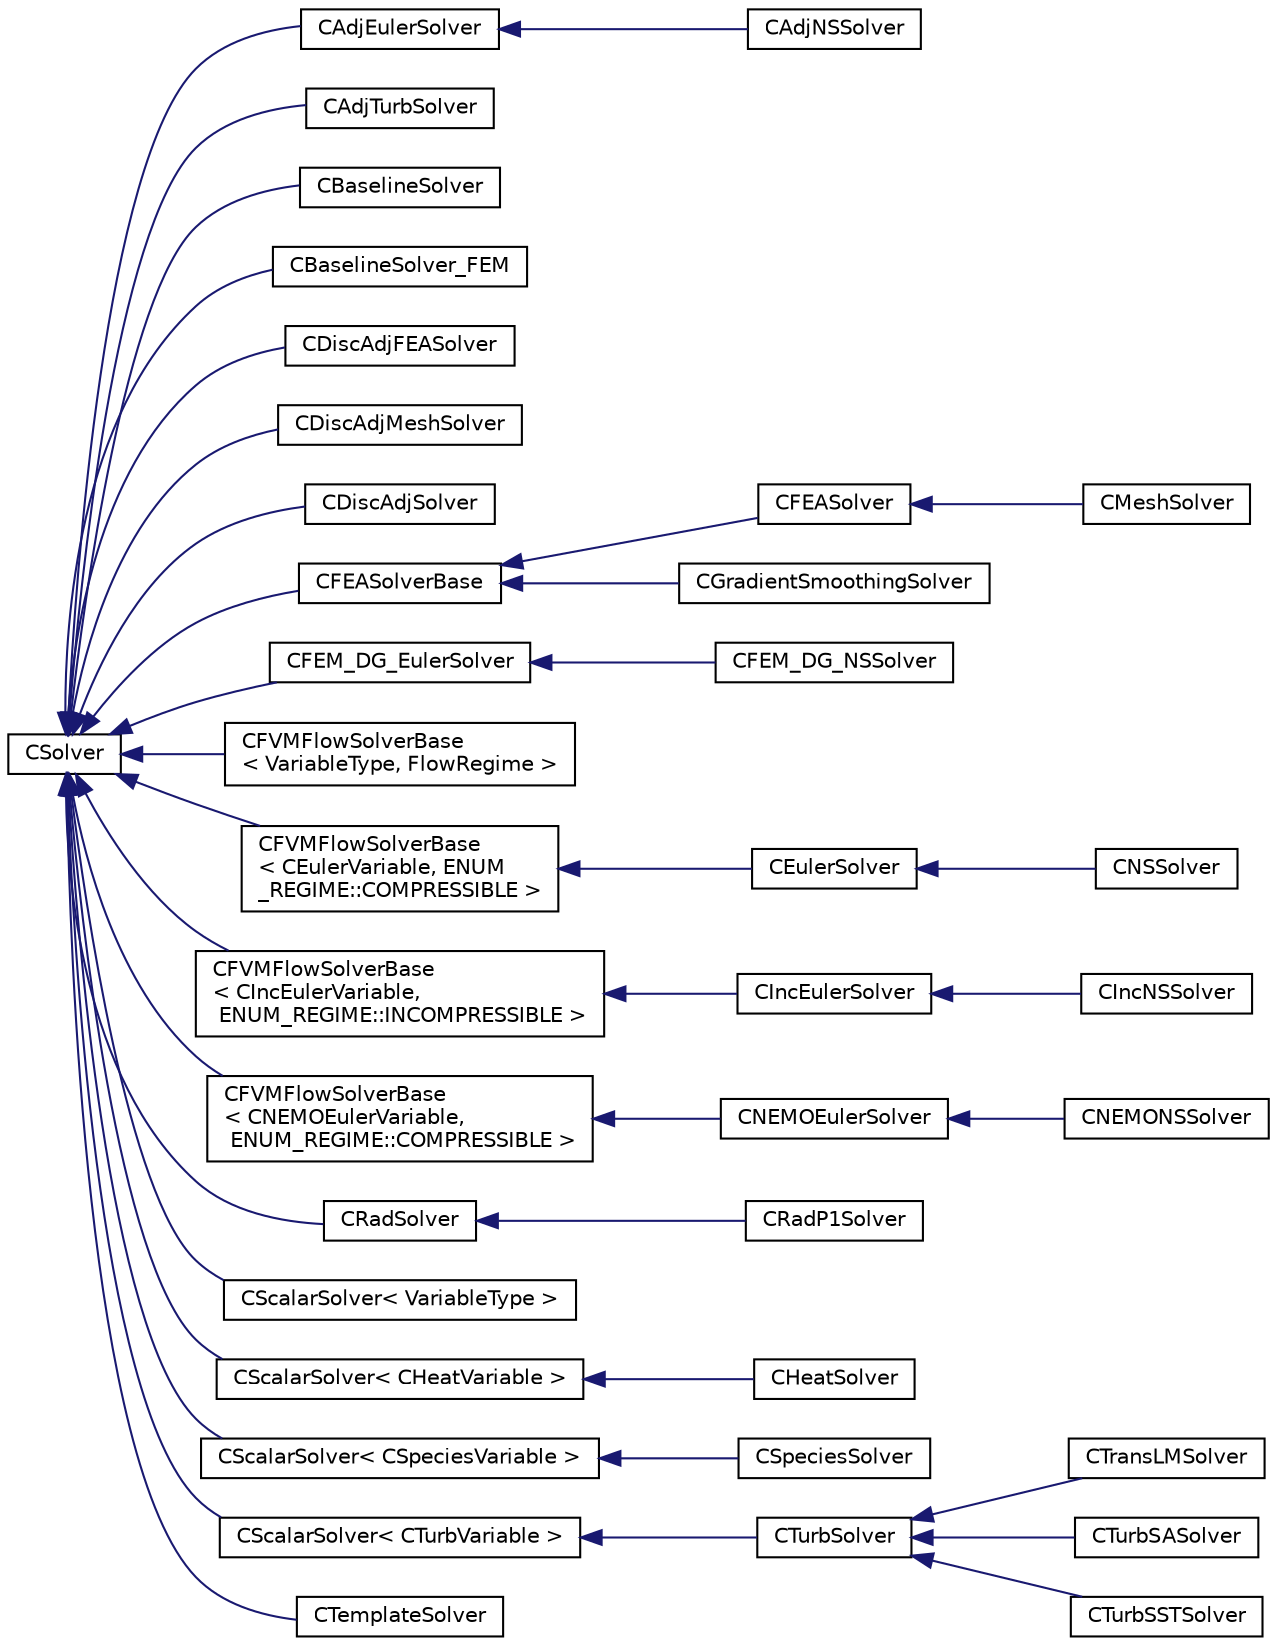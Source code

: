 digraph "Graphical Class Hierarchy"
{
 // LATEX_PDF_SIZE
  edge [fontname="Helvetica",fontsize="10",labelfontname="Helvetica",labelfontsize="10"];
  node [fontname="Helvetica",fontsize="10",shape=record];
  rankdir="LR";
  Node0 [label="CSolver",height=0.2,width=0.4,color="black", fillcolor="white", style="filled",URL="$classCSolver.html",tooltip=" "];
  Node0 -> Node1 [dir="back",color="midnightblue",fontsize="10",style="solid",fontname="Helvetica"];
  Node1 [label="CAdjEulerSolver",height=0.2,width=0.4,color="black", fillcolor="white", style="filled",URL="$classCAdjEulerSolver.html",tooltip="Main class for defining the Euler's adjoint flow solver."];
  Node1 -> Node2 [dir="back",color="midnightblue",fontsize="10",style="solid",fontname="Helvetica"];
  Node2 [label="CAdjNSSolver",height=0.2,width=0.4,color="black", fillcolor="white", style="filled",URL="$classCAdjNSSolver.html",tooltip="Main class for defining the Navier-Stokes' adjoint flow solver."];
  Node0 -> Node3 [dir="back",color="midnightblue",fontsize="10",style="solid",fontname="Helvetica"];
  Node3 [label="CAdjTurbSolver",height=0.2,width=0.4,color="black", fillcolor="white", style="filled",URL="$classCAdjTurbSolver.html",tooltip="Main class for defining the adjoint turbulence model solver."];
  Node0 -> Node4 [dir="back",color="midnightblue",fontsize="10",style="solid",fontname="Helvetica"];
  Node4 [label="CBaselineSolver",height=0.2,width=0.4,color="black", fillcolor="white", style="filled",URL="$classCBaselineSolver.html",tooltip="Main class for defining a baseline solution from a restart file (for output)."];
  Node0 -> Node5 [dir="back",color="midnightblue",fontsize="10",style="solid",fontname="Helvetica"];
  Node5 [label="CBaselineSolver_FEM",height=0.2,width=0.4,color="black", fillcolor="white", style="filled",URL="$classCBaselineSolver__FEM.html",tooltip="Main class for defining a baseline solution from a restart file for the DG-FEM solver output."];
  Node0 -> Node6 [dir="back",color="midnightblue",fontsize="10",style="solid",fontname="Helvetica"];
  Node6 [label="CDiscAdjFEASolver",height=0.2,width=0.4,color="black", fillcolor="white", style="filled",URL="$classCDiscAdjFEASolver.html",tooltip="Main class for defining the discrete adjoint solver for FE structural problems."];
  Node0 -> Node7 [dir="back",color="midnightblue",fontsize="10",style="solid",fontname="Helvetica"];
  Node7 [label="CDiscAdjMeshSolver",height=0.2,width=0.4,color="black", fillcolor="white", style="filled",URL="$classCDiscAdjMeshSolver.html",tooltip="Main class for defining the discrete adjoint solver for mesh deformation problems."];
  Node0 -> Node8 [dir="back",color="midnightblue",fontsize="10",style="solid",fontname="Helvetica"];
  Node8 [label="CDiscAdjSolver",height=0.2,width=0.4,color="black", fillcolor="white", style="filled",URL="$classCDiscAdjSolver.html",tooltip="Main class for defining the discrete adjoint solver."];
  Node0 -> Node9 [dir="back",color="midnightblue",fontsize="10",style="solid",fontname="Helvetica"];
  Node9 [label="CFEASolverBase",height=0.2,width=0.4,color="black", fillcolor="white", style="filled",URL="$classCFEASolverBase.html",tooltip="Base class for FEM elasticity solvers."];
  Node9 -> Node10 [dir="back",color="midnightblue",fontsize="10",style="solid",fontname="Helvetica"];
  Node10 [label="CFEASolver",height=0.2,width=0.4,color="black", fillcolor="white", style="filled",URL="$classCFEASolver.html",tooltip="Main class for defining a FEM solver for elastic structural problems."];
  Node10 -> Node11 [dir="back",color="midnightblue",fontsize="10",style="solid",fontname="Helvetica"];
  Node11 [label="CMeshSolver",height=0.2,width=0.4,color="black", fillcolor="white", style="filled",URL="$classCMeshSolver.html",tooltip="Mesh deformation solver (pseudo elasticity)."];
  Node9 -> Node12 [dir="back",color="midnightblue",fontsize="10",style="solid",fontname="Helvetica"];
  Node12 [label="CGradientSmoothingSolver",height=0.2,width=0.4,color="black", fillcolor="white", style="filled",URL="$classCGradientSmoothingSolver.html",tooltip="Main class for defining a Sobolev-based gradient smoothing."];
  Node0 -> Node13 [dir="back",color="midnightblue",fontsize="10",style="solid",fontname="Helvetica"];
  Node13 [label="CFEM_DG_EulerSolver",height=0.2,width=0.4,color="black", fillcolor="white", style="filled",URL="$classCFEM__DG__EulerSolver.html",tooltip="Main class for defining the Euler Discontinuous Galerkin finite element flow solver."];
  Node13 -> Node14 [dir="back",color="midnightblue",fontsize="10",style="solid",fontname="Helvetica"];
  Node14 [label="CFEM_DG_NSSolver",height=0.2,width=0.4,color="black", fillcolor="white", style="filled",URL="$classCFEM__DG__NSSolver.html",tooltip="Main class for defining the Navier-Stokes Discontinuous Galerkin finite element flow solver."];
  Node0 -> Node15 [dir="back",color="midnightblue",fontsize="10",style="solid",fontname="Helvetica"];
  Node15 [label="CFVMFlowSolverBase\l\< VariableType, FlowRegime \>",height=0.2,width=0.4,color="black", fillcolor="white", style="filled",URL="$classCFVMFlowSolverBase.html",tooltip=" "];
  Node0 -> Node16 [dir="back",color="midnightblue",fontsize="10",style="solid",fontname="Helvetica"];
  Node16 [label="CFVMFlowSolverBase\l\< CEulerVariable, ENUM\l_REGIME::COMPRESSIBLE \>",height=0.2,width=0.4,color="black", fillcolor="white", style="filled",URL="$classCFVMFlowSolverBase.html",tooltip=" "];
  Node16 -> Node17 [dir="back",color="midnightblue",fontsize="10",style="solid",fontname="Helvetica"];
  Node17 [label="CEulerSolver",height=0.2,width=0.4,color="black", fillcolor="white", style="filled",URL="$classCEulerSolver.html",tooltip="Class for compressible inviscid flow problems, serves as base for Navier-Stokes/RANS."];
  Node17 -> Node18 [dir="back",color="midnightblue",fontsize="10",style="solid",fontname="Helvetica"];
  Node18 [label="CNSSolver",height=0.2,width=0.4,color="black", fillcolor="white", style="filled",URL="$classCNSSolver.html",tooltip="Main class for defining the Navier-Stokes flow solver."];
  Node0 -> Node19 [dir="back",color="midnightblue",fontsize="10",style="solid",fontname="Helvetica"];
  Node19 [label="CFVMFlowSolverBase\l\< CIncEulerVariable,\l ENUM_REGIME::INCOMPRESSIBLE \>",height=0.2,width=0.4,color="black", fillcolor="white", style="filled",URL="$classCFVMFlowSolverBase.html",tooltip=" "];
  Node19 -> Node20 [dir="back",color="midnightblue",fontsize="10",style="solid",fontname="Helvetica"];
  Node20 [label="CIncEulerSolver",height=0.2,width=0.4,color="black", fillcolor="white", style="filled",URL="$classCIncEulerSolver.html",tooltip="Main class for defining the incompressible Euler flow solver."];
  Node20 -> Node21 [dir="back",color="midnightblue",fontsize="10",style="solid",fontname="Helvetica"];
  Node21 [label="CIncNSSolver",height=0.2,width=0.4,color="black", fillcolor="white", style="filled",URL="$classCIncNSSolver.html",tooltip="Main class for defining the incompressible Navier-Stokes flow solver."];
  Node0 -> Node22 [dir="back",color="midnightblue",fontsize="10",style="solid",fontname="Helvetica"];
  Node22 [label="CFVMFlowSolverBase\l\< CNEMOEulerVariable,\l ENUM_REGIME::COMPRESSIBLE \>",height=0.2,width=0.4,color="black", fillcolor="white", style="filled",URL="$classCFVMFlowSolverBase.html",tooltip=" "];
  Node22 -> Node23 [dir="back",color="midnightblue",fontsize="10",style="solid",fontname="Helvetica"];
  Node23 [label="CNEMOEulerSolver",height=0.2,width=0.4,color="black", fillcolor="white", style="filled",URL="$classCNEMOEulerSolver.html",tooltip="Main class for defining the NEMO Euler's flow solver."];
  Node23 -> Node24 [dir="back",color="midnightblue",fontsize="10",style="solid",fontname="Helvetica"];
  Node24 [label="CNEMONSSolver",height=0.2,width=0.4,color="black", fillcolor="white", style="filled",URL="$classCNEMONSSolver.html",tooltip="Main class for defining the NEMO Navier-Stokes flow solver."];
  Node0 -> Node25 [dir="back",color="midnightblue",fontsize="10",style="solid",fontname="Helvetica"];
  Node25 [label="CRadSolver",height=0.2,width=0.4,color="black", fillcolor="white", style="filled",URL="$classCRadSolver.html",tooltip=" "];
  Node25 -> Node26 [dir="back",color="midnightblue",fontsize="10",style="solid",fontname="Helvetica"];
  Node26 [label="CRadP1Solver",height=0.2,width=0.4,color="black", fillcolor="white", style="filled",URL="$classCRadP1Solver.html",tooltip=" "];
  Node0 -> Node27 [dir="back",color="midnightblue",fontsize="10",style="solid",fontname="Helvetica"];
  Node27 [label="CScalarSolver\< VariableType \>",height=0.2,width=0.4,color="black", fillcolor="white", style="filled",URL="$classCScalarSolver.html",tooltip="Main class for defining a scalar solver."];
  Node0 -> Node28 [dir="back",color="midnightblue",fontsize="10",style="solid",fontname="Helvetica"];
  Node28 [label="CScalarSolver\< CHeatVariable \>",height=0.2,width=0.4,color="black", fillcolor="white", style="filled",URL="$classCScalarSolver.html",tooltip=" "];
  Node28 -> Node29 [dir="back",color="midnightblue",fontsize="10",style="solid",fontname="Helvetica"];
  Node29 [label="CHeatSolver",height=0.2,width=0.4,color="black", fillcolor="white", style="filled",URL="$classCHeatSolver.html",tooltip="Main class for defining the finite-volume heat solver."];
  Node0 -> Node30 [dir="back",color="midnightblue",fontsize="10",style="solid",fontname="Helvetica"];
  Node30 [label="CScalarSolver\< CSpeciesVariable \>",height=0.2,width=0.4,color="black", fillcolor="white", style="filled",URL="$classCScalarSolver.html",tooltip=" "];
  Node30 -> Node31 [dir="back",color="midnightblue",fontsize="10",style="solid",fontname="Helvetica"];
  Node31 [label="CSpeciesSolver",height=0.2,width=0.4,color="black", fillcolor="white", style="filled",URL="$classCSpeciesSolver.html",tooltip="Main class for defining the species transport solver."];
  Node0 -> Node32 [dir="back",color="midnightblue",fontsize="10",style="solid",fontname="Helvetica"];
  Node32 [label="CScalarSolver\< CTurbVariable \>",height=0.2,width=0.4,color="black", fillcolor="white", style="filled",URL="$classCScalarSolver.html",tooltip=" "];
  Node32 -> Node33 [dir="back",color="midnightblue",fontsize="10",style="solid",fontname="Helvetica"];
  Node33 [label="CTurbSolver",height=0.2,width=0.4,color="black", fillcolor="white", style="filled",URL="$classCTurbSolver.html",tooltip="Main class for defining the turbulence model solver."];
  Node33 -> Node34 [dir="back",color="midnightblue",fontsize="10",style="solid",fontname="Helvetica"];
  Node34 [label="CTransLMSolver",height=0.2,width=0.4,color="black", fillcolor="white", style="filled",URL="$classCTransLMSolver.html",tooltip="Main class for defining the transition model solver."];
  Node33 -> Node35 [dir="back",color="midnightblue",fontsize="10",style="solid",fontname="Helvetica"];
  Node35 [label="CTurbSASolver",height=0.2,width=0.4,color="black", fillcolor="white", style="filled",URL="$classCTurbSASolver.html",tooltip="Main class for defining the turbulence model solver."];
  Node33 -> Node36 [dir="back",color="midnightblue",fontsize="10",style="solid",fontname="Helvetica"];
  Node36 [label="CTurbSSTSolver",height=0.2,width=0.4,color="black", fillcolor="white", style="filled",URL="$classCTurbSSTSolver.html",tooltip="Main class for defining the turbulence model solver."];
  Node0 -> Node37 [dir="back",color="midnightblue",fontsize="10",style="solid",fontname="Helvetica"];
  Node37 [label="CTemplateSolver",height=0.2,width=0.4,color="black", fillcolor="white", style="filled",URL="$classCTemplateSolver.html",tooltip="Main class for defining the template model solver."];
}
